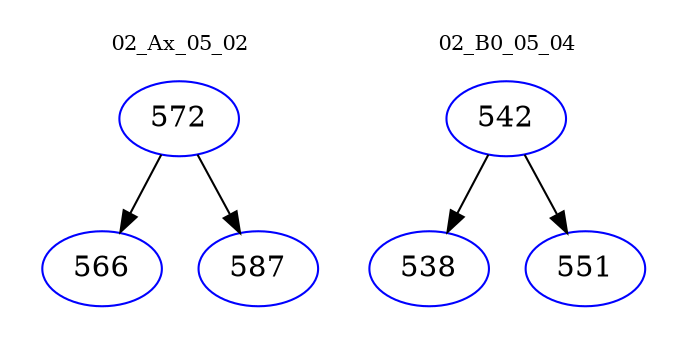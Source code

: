 digraph{
subgraph cluster_0 {
color = white
label = "02_Ax_05_02";
fontsize=10;
T0_572 [label="572", color="blue"]
T0_572 -> T0_566 [color="black"]
T0_566 [label="566", color="blue"]
T0_572 -> T0_587 [color="black"]
T0_587 [label="587", color="blue"]
}
subgraph cluster_1 {
color = white
label = "02_B0_05_04";
fontsize=10;
T1_542 [label="542", color="blue"]
T1_542 -> T1_538 [color="black"]
T1_538 [label="538", color="blue"]
T1_542 -> T1_551 [color="black"]
T1_551 [label="551", color="blue"]
}
}
